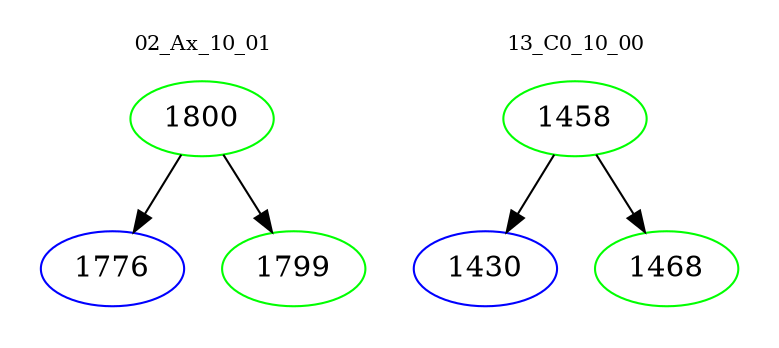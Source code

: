 digraph{
subgraph cluster_0 {
color = white
label = "02_Ax_10_01";
fontsize=10;
T0_1800 [label="1800", color="green"]
T0_1800 -> T0_1776 [color="black"]
T0_1776 [label="1776", color="blue"]
T0_1800 -> T0_1799 [color="black"]
T0_1799 [label="1799", color="green"]
}
subgraph cluster_1 {
color = white
label = "13_C0_10_00";
fontsize=10;
T1_1458 [label="1458", color="green"]
T1_1458 -> T1_1430 [color="black"]
T1_1430 [label="1430", color="blue"]
T1_1458 -> T1_1468 [color="black"]
T1_1468 [label="1468", color="green"]
}
}
